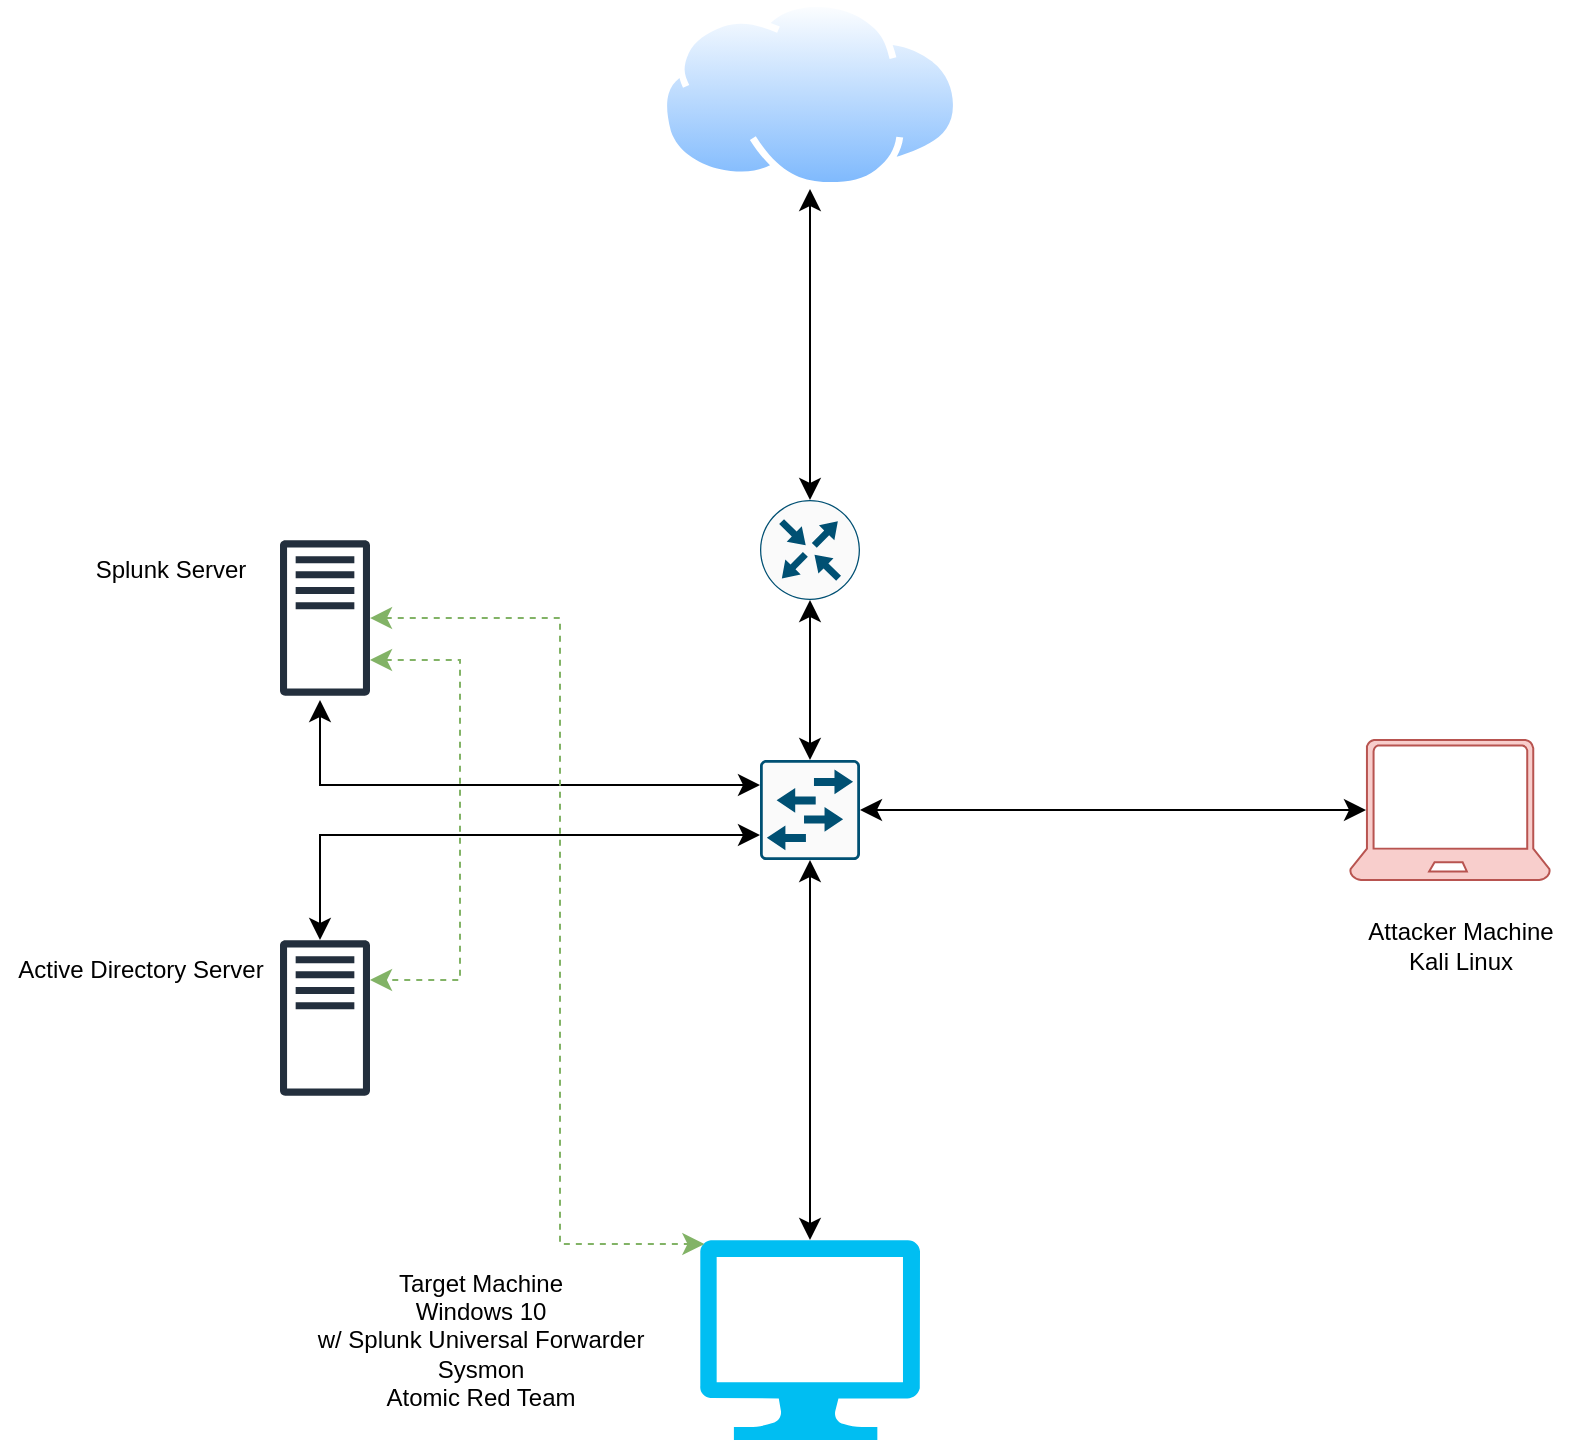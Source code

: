 <mxfile version="26.1.1">
  <diagram name="Page-1" id="dbFeCu7e2ieX1OSf20jY">
    <mxGraphModel grid="1" page="1" gridSize="10" guides="1" tooltips="1" connect="1" arrows="1" fold="1" pageScale="1" pageWidth="850" pageHeight="1100" math="0" shadow="0">
      <root>
        <mxCell id="0" />
        <mxCell id="1" parent="0" />
        <mxCell id="zQ1oQeouldeclTY7nF_L-1" value="" style="verticalLabelPosition=bottom;html=1;verticalAlign=top;align=center;strokeColor=none;fillColor=#00BEF2;shape=mxgraph.azure.computer;pointerEvents=1;" vertex="1" parent="1">
          <mxGeometry x="370" y="750" width="110" height="100" as="geometry" />
        </mxCell>
        <mxCell id="zQ1oQeouldeclTY7nF_L-2" value="" style="verticalLabelPosition=bottom;html=1;verticalAlign=top;align=center;strokeColor=#b85450;fillColor=#f8cecc;shape=mxgraph.azure.laptop;pointerEvents=1;" vertex="1" parent="1">
          <mxGeometry x="695" y="500" width="100" height="70" as="geometry" />
        </mxCell>
        <mxCell id="zQ1oQeouldeclTY7nF_L-4" value="" style="sketch=0;outlineConnect=0;fontColor=#232F3E;gradientColor=none;fillColor=#232F3D;strokeColor=none;dashed=0;verticalLabelPosition=bottom;verticalAlign=top;align=center;html=1;fontSize=12;fontStyle=0;aspect=fixed;pointerEvents=1;shape=mxgraph.aws4.traditional_server;" vertex="1" parent="1">
          <mxGeometry x="160" y="400" width="45" height="78" as="geometry" />
        </mxCell>
        <mxCell id="zQ1oQeouldeclTY7nF_L-6" value="" style="sketch=0;outlineConnect=0;fontColor=#232F3E;gradientColor=none;fillColor=#232F3D;strokeColor=none;dashed=0;verticalLabelPosition=bottom;verticalAlign=top;align=center;html=1;fontSize=12;fontStyle=0;aspect=fixed;pointerEvents=1;shape=mxgraph.aws4.traditional_server;" vertex="1" parent="1">
          <mxGeometry x="160" y="600" width="45" height="78" as="geometry" />
        </mxCell>
        <mxCell id="zQ1oQeouldeclTY7nF_L-7" value="" style="image;aspect=fixed;perimeter=ellipsePerimeter;html=1;align=center;shadow=0;dashed=0;spacingTop=3;image=img/lib/active_directory/internet_cloud.svg;" vertex="1" parent="1">
          <mxGeometry x="350" y="130" width="150" height="94.5" as="geometry" />
        </mxCell>
        <mxCell id="zQ1oQeouldeclTY7nF_L-8" value="&lt;div&gt;Target Machine&lt;/div&gt;&lt;div&gt;Windows 10&lt;/div&gt;&lt;div&gt;w/ Splunk Universal Forwarder&lt;/div&gt;&lt;div&gt;Sysmon&lt;/div&gt;&lt;div&gt;Atomic Red Team&lt;/div&gt;" style="text;html=1;align=center;verticalAlign=middle;resizable=0;points=[];autosize=1;strokeColor=none;fillColor=none;" vertex="1" parent="1">
          <mxGeometry x="170" y="755" width="180" height="90" as="geometry" />
        </mxCell>
        <mxCell id="zQ1oQeouldeclTY7nF_L-19" style="edgeStyle=orthogonalEdgeStyle;rounded=0;orthogonalLoop=1;jettySize=auto;html=1;exitX=0;exitY=0.75;exitDx=0;exitDy=0;exitPerimeter=0;strokeColor=none;" edge="1" parent="1" source="zQ1oQeouldeclTY7nF_L-10" target="zQ1oQeouldeclTY7nF_L-6">
          <mxGeometry relative="1" as="geometry" />
        </mxCell>
        <mxCell id="zQ1oQeouldeclTY7nF_L-10" value="" style="sketch=0;points=[[0.015,0.015,0],[0.985,0.015,0],[0.985,0.985,0],[0.015,0.985,0],[0.25,0,0],[0.5,0,0],[0.75,0,0],[1,0.25,0],[1,0.5,0],[1,0.75,0],[0.75,1,0],[0.5,1,0],[0.25,1,0],[0,0.75,0],[0,0.5,0],[0,0.25,0]];verticalLabelPosition=bottom;html=1;verticalAlign=top;aspect=fixed;align=center;pointerEvents=1;shape=mxgraph.cisco19.rect;prIcon=workgroup_switch;fillColor=#FAFAFA;strokeColor=#005073;" vertex="1" parent="1">
          <mxGeometry x="400" y="510" width="50" height="50" as="geometry" />
        </mxCell>
        <mxCell id="zQ1oQeouldeclTY7nF_L-11" value="" style="sketch=0;points=[[0.5,0,0],[1,0.5,0],[0.5,1,0],[0,0.5,0],[0.145,0.145,0],[0.856,0.145,0],[0.855,0.856,0],[0.145,0.855,0]];verticalLabelPosition=bottom;html=1;verticalAlign=top;aspect=fixed;align=center;pointerEvents=1;shape=mxgraph.cisco19.rect;prIcon=router;fillColor=#FAFAFA;strokeColor=#005073;" vertex="1" parent="1">
          <mxGeometry x="400" y="380" width="50" height="50" as="geometry" />
        </mxCell>
        <mxCell id="zQ1oQeouldeclTY7nF_L-16" value="" style="edgeStyle=none;orthogonalLoop=1;jettySize=auto;html=1;endArrow=classic;startArrow=classic;endSize=8;startSize=8;rounded=0;exitX=0.5;exitY=0;exitDx=0;exitDy=0;exitPerimeter=0;entryX=0.5;entryY=1;entryDx=0;entryDy=0;entryPerimeter=0;" edge="1" parent="1" source="zQ1oQeouldeclTY7nF_L-1" target="zQ1oQeouldeclTY7nF_L-10">
          <mxGeometry width="100" relative="1" as="geometry">
            <mxPoint x="390" y="650" as="sourcePoint" />
            <mxPoint x="490" y="650" as="targetPoint" />
            <Array as="points" />
          </mxGeometry>
        </mxCell>
        <mxCell id="zQ1oQeouldeclTY7nF_L-21" value="Active Directory Server" style="text;html=1;align=center;verticalAlign=middle;resizable=0;points=[];autosize=1;strokeColor=none;fillColor=none;" vertex="1" parent="1">
          <mxGeometry x="20" y="600" width="140" height="30" as="geometry" />
        </mxCell>
        <mxCell id="zQ1oQeouldeclTY7nF_L-22" value="Splunk Server" style="text;html=1;align=center;verticalAlign=middle;resizable=0;points=[];autosize=1;strokeColor=none;fillColor=none;" vertex="1" parent="1">
          <mxGeometry x="60" y="400" width="90" height="30" as="geometry" />
        </mxCell>
        <mxCell id="zQ1oQeouldeclTY7nF_L-23" value="&lt;div&gt;Attacker Machine&lt;/div&gt;&lt;div&gt;Kali Linux&lt;/div&gt;" style="text;html=1;align=center;verticalAlign=middle;resizable=0;points=[];autosize=1;strokeColor=none;fillColor=none;" vertex="1" parent="1">
          <mxGeometry x="695" y="583" width="110" height="40" as="geometry" />
        </mxCell>
        <mxCell id="zQ1oQeouldeclTY7nF_L-24" value="" style="edgeStyle=orthogonalEdgeStyle;orthogonalLoop=1;jettySize=auto;html=1;endArrow=classic;startArrow=classic;endSize=8;startSize=8;rounded=0;entryX=0;entryY=0.75;entryDx=0;entryDy=0;entryPerimeter=0;elbow=vertical;" edge="1" parent="1" target="zQ1oQeouldeclTY7nF_L-10">
          <mxGeometry width="100" relative="1" as="geometry">
            <mxPoint x="180" y="600" as="sourcePoint" />
            <mxPoint x="300" y="540" as="targetPoint" />
            <Array as="points">
              <mxPoint x="180" y="548" />
            </Array>
          </mxGeometry>
        </mxCell>
        <mxCell id="zQ1oQeouldeclTY7nF_L-26" value="" style="edgeStyle=orthogonalEdgeStyle;orthogonalLoop=1;jettySize=auto;html=1;endArrow=classic;startArrow=classic;endSize=8;startSize=8;rounded=0;entryX=0;entryY=0.25;entryDx=0;entryDy=0;entryPerimeter=0;" edge="1" parent="1" target="zQ1oQeouldeclTY7nF_L-10">
          <mxGeometry width="100" relative="1" as="geometry">
            <mxPoint x="180" y="480" as="sourcePoint" />
            <mxPoint x="380" y="500" as="targetPoint" />
            <Array as="points">
              <mxPoint x="180" y="523" />
            </Array>
          </mxGeometry>
        </mxCell>
        <mxCell id="zQ1oQeouldeclTY7nF_L-31" value="" style="edgeStyle=none;orthogonalLoop=1;jettySize=auto;html=1;endArrow=classic;startArrow=classic;endSize=8;startSize=8;rounded=0;exitX=1;exitY=0.5;exitDx=0;exitDy=0;exitPerimeter=0;entryX=0.08;entryY=0.5;entryDx=0;entryDy=0;entryPerimeter=0;" edge="1" parent="1" source="zQ1oQeouldeclTY7nF_L-10" target="zQ1oQeouldeclTY7nF_L-2">
          <mxGeometry width="100" relative="1" as="geometry">
            <mxPoint x="540" y="530" as="sourcePoint" />
            <mxPoint x="640" y="530" as="targetPoint" />
            <Array as="points" />
          </mxGeometry>
        </mxCell>
        <mxCell id="zQ1oQeouldeclTY7nF_L-32" value="" style="edgeStyle=none;orthogonalLoop=1;jettySize=auto;html=1;endArrow=classic;startArrow=classic;endSize=8;startSize=8;rounded=0;exitX=0.5;exitY=0;exitDx=0;exitDy=0;exitPerimeter=0;entryX=0.5;entryY=1;entryDx=0;entryDy=0;entryPerimeter=0;" edge="1" parent="1" source="zQ1oQeouldeclTY7nF_L-10" target="zQ1oQeouldeclTY7nF_L-11">
          <mxGeometry width="100" relative="1" as="geometry">
            <mxPoint x="380" y="470" as="sourcePoint" />
            <mxPoint x="480" y="470" as="targetPoint" />
            <Array as="points" />
          </mxGeometry>
        </mxCell>
        <mxCell id="zQ1oQeouldeclTY7nF_L-33" value="" style="edgeStyle=none;orthogonalLoop=1;jettySize=auto;html=1;endArrow=classic;startArrow=classic;endSize=8;startSize=8;rounded=0;exitX=0.5;exitY=0;exitDx=0;exitDy=0;exitPerimeter=0;entryX=0.5;entryY=1;entryDx=0;entryDy=0;" edge="1" parent="1" source="zQ1oQeouldeclTY7nF_L-11" target="zQ1oQeouldeclTY7nF_L-7">
          <mxGeometry width="100" relative="1" as="geometry">
            <mxPoint x="380" y="290" as="sourcePoint" />
            <mxPoint x="480" y="290" as="targetPoint" />
            <Array as="points" />
          </mxGeometry>
        </mxCell>
        <mxCell id="zQ1oQeouldeclTY7nF_L-34" value="" style="edgeStyle=orthogonalEdgeStyle;orthogonalLoop=1;jettySize=auto;html=1;endArrow=classic;startArrow=classic;endSize=8;startSize=8;rounded=0;entryX=0.02;entryY=0.02;entryDx=0;entryDy=0;entryPerimeter=0;fillColor=#d5e8d4;strokeColor=#82b366;dashed=1;" edge="1" parent="1" source="zQ1oQeouldeclTY7nF_L-4" target="zQ1oQeouldeclTY7nF_L-1">
          <mxGeometry width="100" relative="1" as="geometry">
            <mxPoint x="290" y="620" as="sourcePoint" />
            <mxPoint x="390" y="620" as="targetPoint" />
            <Array as="points">
              <mxPoint x="300" y="439" />
              <mxPoint x="300" y="752" />
            </Array>
          </mxGeometry>
        </mxCell>
        <mxCell id="zQ1oQeouldeclTY7nF_L-38" value="" style="edgeStyle=orthogonalEdgeStyle;orthogonalLoop=1;jettySize=auto;html=1;endArrow=classic;startArrow=classic;endSize=8;startSize=8;rounded=0;dashed=1;fillColor=#d5e8d4;strokeColor=#82b366;" edge="1" parent="1" source="zQ1oQeouldeclTY7nF_L-4" target="zQ1oQeouldeclTY7nF_L-6">
          <mxGeometry width="100" relative="1" as="geometry">
            <mxPoint x="230" y="460" as="sourcePoint" />
            <mxPoint x="360" y="460" as="targetPoint" />
            <Array as="points">
              <mxPoint x="250" y="460" />
              <mxPoint x="250" y="620" />
            </Array>
          </mxGeometry>
        </mxCell>
      </root>
    </mxGraphModel>
  </diagram>
</mxfile>
